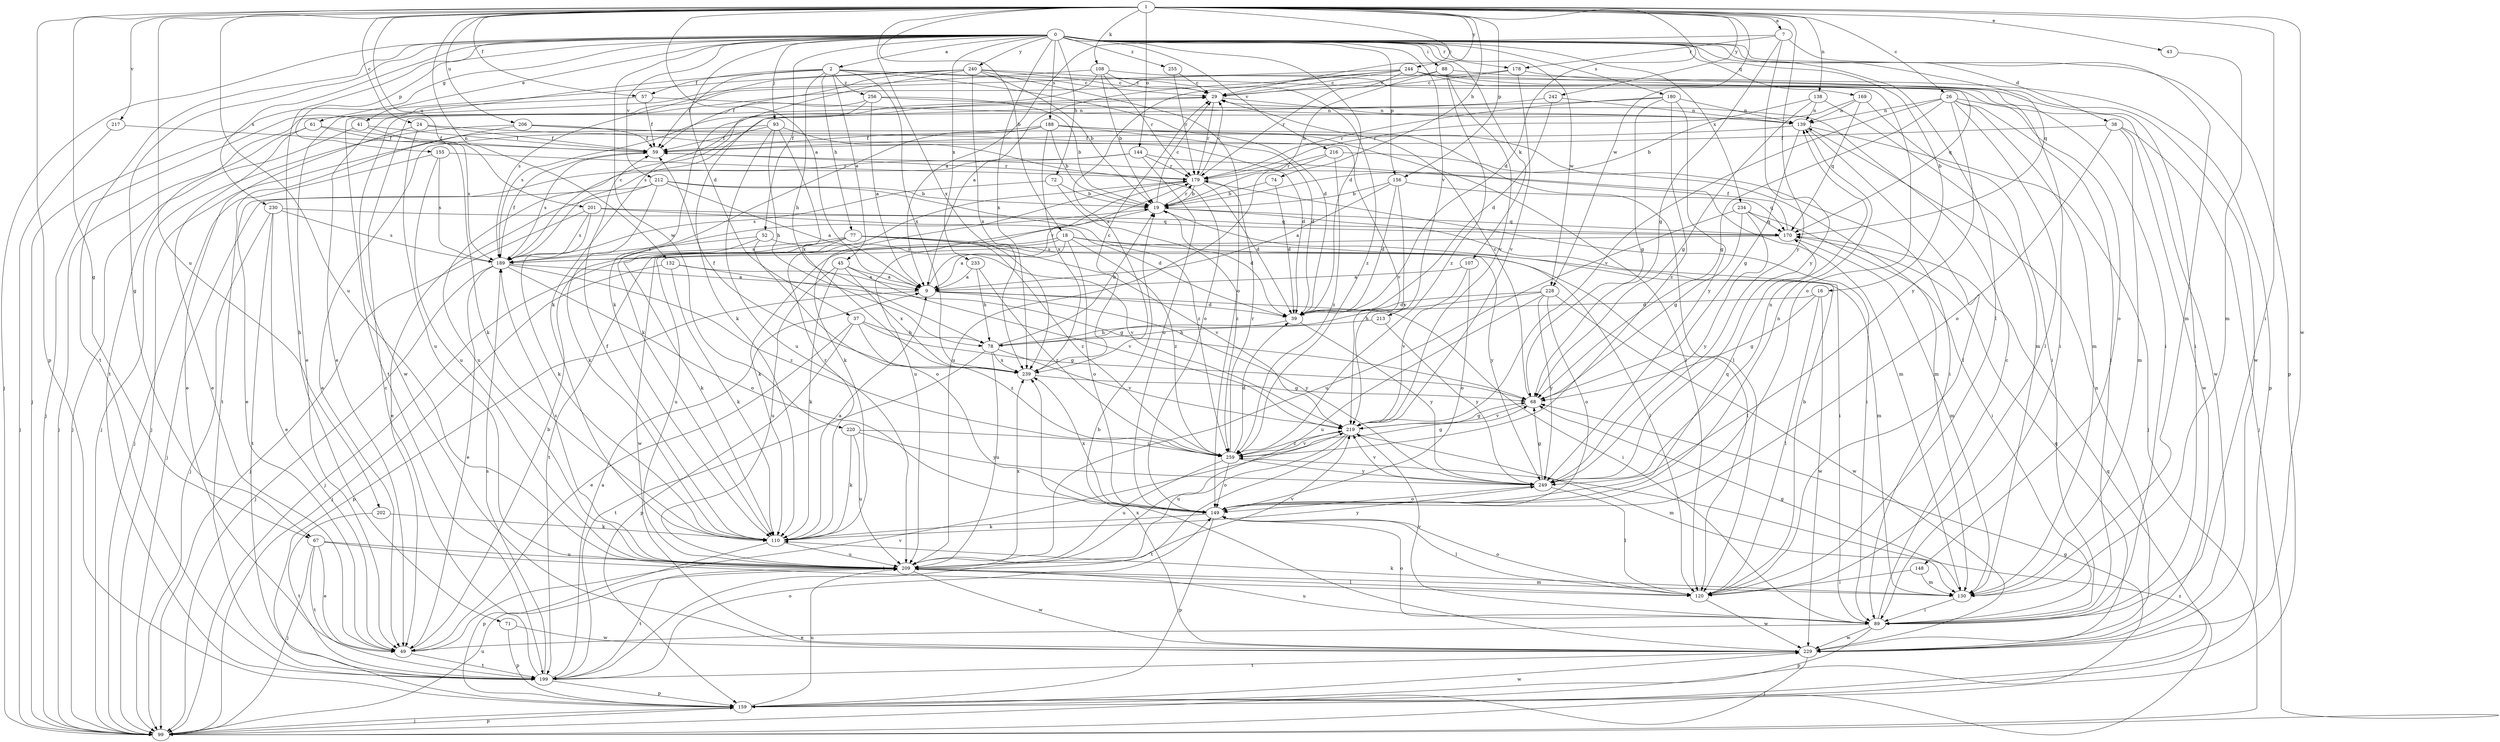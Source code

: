 strict digraph  {
0;
1;
2;
7;
9;
16;
18;
19;
24;
26;
29;
37;
38;
39;
41;
43;
45;
49;
52;
57;
59;
61;
67;
68;
71;
72;
74;
77;
78;
88;
89;
93;
99;
107;
108;
110;
120;
130;
132;
138;
139;
144;
148;
149;
155;
156;
159;
169;
170;
178;
179;
180;
188;
189;
199;
201;
202;
206;
209;
212;
213;
216;
217;
219;
220;
228;
229;
230;
233;
234;
239;
240;
242;
244;
249;
255;
256;
259;
0 -> 2  [label=a];
0 -> 16  [label=b];
0 -> 37  [label=d];
0 -> 38  [label=d];
0 -> 39  [label=d];
0 -> 41  [label=e];
0 -> 52  [label=f];
0 -> 61  [label=g];
0 -> 67  [label=g];
0 -> 71  [label=h];
0 -> 72  [label=h];
0 -> 88  [label=i];
0 -> 93  [label=j];
0 -> 99  [label=j];
0 -> 107  [label=k];
0 -> 120  [label=l];
0 -> 130  [label=m];
0 -> 155  [label=p];
0 -> 156  [label=p];
0 -> 169  [label=q];
0 -> 170  [label=q];
0 -> 178  [label=r];
0 -> 180  [label=s];
0 -> 188  [label=s];
0 -> 199  [label=t];
0 -> 212  [label=v];
0 -> 213  [label=v];
0 -> 216  [label=v];
0 -> 220  [label=w];
0 -> 228  [label=w];
0 -> 230  [label=x];
0 -> 233  [label=x];
0 -> 234  [label=x];
0 -> 239  [label=x];
0 -> 240  [label=y];
0 -> 255  [label=z];
1 -> 7  [label=a];
1 -> 9  [label=a];
1 -> 18  [label=b];
1 -> 24  [label=c];
1 -> 26  [label=c];
1 -> 29  [label=c];
1 -> 39  [label=d];
1 -> 43  [label=e];
1 -> 57  [label=f];
1 -> 67  [label=g];
1 -> 74  [label=h];
1 -> 89  [label=i];
1 -> 108  [label=k];
1 -> 132  [label=n];
1 -> 138  [label=n];
1 -> 144  [label=o];
1 -> 156  [label=p];
1 -> 159  [label=p];
1 -> 201  [label=u];
1 -> 202  [label=u];
1 -> 206  [label=u];
1 -> 209  [label=u];
1 -> 217  [label=v];
1 -> 228  [label=w];
1 -> 229  [label=w];
1 -> 239  [label=x];
1 -> 242  [label=y];
1 -> 244  [label=y];
1 -> 249  [label=y];
2 -> 29  [label=c];
2 -> 39  [label=d];
2 -> 45  [label=e];
2 -> 49  [label=e];
2 -> 57  [label=f];
2 -> 59  [label=f];
2 -> 77  [label=h];
2 -> 78  [label=h];
2 -> 148  [label=o];
2 -> 239  [label=x];
2 -> 256  [label=z];
7 -> 9  [label=a];
7 -> 68  [label=g];
7 -> 159  [label=p];
7 -> 178  [label=r];
7 -> 249  [label=y];
9 -> 39  [label=d];
9 -> 89  [label=i];
9 -> 159  [label=p];
9 -> 179  [label=r];
9 -> 249  [label=y];
16 -> 39  [label=d];
16 -> 68  [label=g];
16 -> 120  [label=l];
16 -> 229  [label=w];
18 -> 9  [label=a];
18 -> 120  [label=l];
18 -> 130  [label=m];
18 -> 149  [label=o];
18 -> 189  [label=s];
18 -> 209  [label=u];
18 -> 259  [label=z];
19 -> 29  [label=c];
19 -> 39  [label=d];
19 -> 89  [label=i];
19 -> 110  [label=k];
19 -> 170  [label=q];
19 -> 179  [label=r];
24 -> 39  [label=d];
24 -> 49  [label=e];
24 -> 59  [label=f];
24 -> 209  [label=u];
26 -> 68  [label=g];
26 -> 89  [label=i];
26 -> 120  [label=l];
26 -> 130  [label=m];
26 -> 139  [label=n];
26 -> 219  [label=v];
26 -> 229  [label=w];
26 -> 249  [label=y];
29 -> 139  [label=n];
29 -> 179  [label=r];
37 -> 49  [label=e];
37 -> 68  [label=g];
37 -> 78  [label=h];
37 -> 159  [label=p];
37 -> 259  [label=z];
38 -> 59  [label=f];
38 -> 99  [label=j];
38 -> 130  [label=m];
38 -> 149  [label=o];
38 -> 229  [label=w];
39 -> 78  [label=h];
39 -> 249  [label=y];
41 -> 59  [label=f];
41 -> 99  [label=j];
41 -> 189  [label=s];
43 -> 130  [label=m];
45 -> 9  [label=a];
45 -> 110  [label=k];
45 -> 209  [label=u];
45 -> 219  [label=v];
45 -> 239  [label=x];
49 -> 19  [label=b];
49 -> 199  [label=t];
49 -> 219  [label=v];
52 -> 110  [label=k];
52 -> 149  [label=o];
52 -> 189  [label=s];
52 -> 219  [label=v];
57 -> 59  [label=f];
57 -> 99  [label=j];
57 -> 139  [label=n];
59 -> 179  [label=r];
59 -> 189  [label=s];
61 -> 49  [label=e];
61 -> 59  [label=f];
61 -> 99  [label=j];
61 -> 110  [label=k];
67 -> 49  [label=e];
67 -> 99  [label=j];
67 -> 120  [label=l];
67 -> 199  [label=t];
67 -> 209  [label=u];
68 -> 29  [label=c];
68 -> 219  [label=v];
71 -> 159  [label=p];
71 -> 229  [label=w];
72 -> 19  [label=b];
72 -> 189  [label=s];
72 -> 259  [label=z];
74 -> 19  [label=b];
74 -> 39  [label=d];
77 -> 99  [label=j];
77 -> 120  [label=l];
77 -> 189  [label=s];
77 -> 199  [label=t];
77 -> 219  [label=v];
77 -> 229  [label=w];
77 -> 249  [label=y];
77 -> 259  [label=z];
78 -> 19  [label=b];
78 -> 199  [label=t];
78 -> 209  [label=u];
78 -> 219  [label=v];
78 -> 239  [label=x];
88 -> 19  [label=b];
88 -> 29  [label=c];
88 -> 89  [label=i];
88 -> 219  [label=v];
88 -> 259  [label=z];
89 -> 29  [label=c];
89 -> 49  [label=e];
89 -> 149  [label=o];
89 -> 159  [label=p];
89 -> 209  [label=u];
89 -> 219  [label=v];
89 -> 229  [label=w];
93 -> 59  [label=f];
93 -> 78  [label=h];
93 -> 99  [label=j];
93 -> 149  [label=o];
93 -> 209  [label=u];
93 -> 239  [label=x];
99 -> 159  [label=p];
99 -> 209  [label=u];
99 -> 259  [label=z];
107 -> 9  [label=a];
107 -> 149  [label=o];
107 -> 219  [label=v];
108 -> 19  [label=b];
108 -> 29  [label=c];
108 -> 89  [label=i];
108 -> 110  [label=k];
108 -> 179  [label=r];
108 -> 199  [label=t];
110 -> 9  [label=a];
110 -> 59  [label=f];
110 -> 159  [label=p];
110 -> 179  [label=r];
110 -> 209  [label=u];
110 -> 249  [label=y];
120 -> 19  [label=b];
120 -> 149  [label=o];
120 -> 229  [label=w];
130 -> 68  [label=g];
130 -> 89  [label=i];
130 -> 110  [label=k];
132 -> 9  [label=a];
132 -> 68  [label=g];
132 -> 99  [label=j];
132 -> 110  [label=k];
138 -> 19  [label=b];
138 -> 68  [label=g];
138 -> 130  [label=m];
138 -> 139  [label=n];
139 -> 59  [label=f];
139 -> 68  [label=g];
139 -> 99  [label=j];
139 -> 120  [label=l];
144 -> 49  [label=e];
144 -> 130  [label=m];
144 -> 149  [label=o];
144 -> 179  [label=r];
144 -> 209  [label=u];
148 -> 120  [label=l];
148 -> 130  [label=m];
149 -> 110  [label=k];
149 -> 120  [label=l];
149 -> 139  [label=n];
149 -> 159  [label=p];
149 -> 170  [label=q];
149 -> 239  [label=x];
155 -> 99  [label=j];
155 -> 179  [label=r];
155 -> 189  [label=s];
155 -> 209  [label=u];
156 -> 9  [label=a];
156 -> 19  [label=b];
156 -> 39  [label=d];
156 -> 170  [label=q];
156 -> 219  [label=v];
159 -> 68  [label=g];
159 -> 99  [label=j];
159 -> 170  [label=q];
159 -> 209  [label=u];
159 -> 229  [label=w];
169 -> 89  [label=i];
169 -> 139  [label=n];
169 -> 170  [label=q];
169 -> 179  [label=r];
170 -> 59  [label=f];
170 -> 130  [label=m];
170 -> 189  [label=s];
178 -> 29  [label=c];
178 -> 49  [label=e];
178 -> 159  [label=p];
178 -> 219  [label=v];
179 -> 19  [label=b];
179 -> 29  [label=c];
179 -> 39  [label=d];
179 -> 89  [label=i];
179 -> 110  [label=k];
179 -> 209  [label=u];
180 -> 68  [label=g];
180 -> 139  [label=n];
180 -> 179  [label=r];
180 -> 189  [label=s];
180 -> 249  [label=y];
180 -> 259  [label=z];
188 -> 19  [label=b];
188 -> 39  [label=d];
188 -> 49  [label=e];
188 -> 59  [label=f];
188 -> 89  [label=i];
188 -> 110  [label=k];
188 -> 120  [label=l];
188 -> 239  [label=x];
189 -> 9  [label=a];
189 -> 29  [label=c];
189 -> 49  [label=e];
189 -> 59  [label=f];
189 -> 99  [label=j];
189 -> 149  [label=o];
189 -> 259  [label=z];
199 -> 9  [label=a];
199 -> 29  [label=c];
199 -> 149  [label=o];
199 -> 159  [label=p];
199 -> 189  [label=s];
201 -> 39  [label=d];
201 -> 99  [label=j];
201 -> 110  [label=k];
201 -> 170  [label=q];
201 -> 189  [label=s];
202 -> 110  [label=k];
202 -> 199  [label=t];
206 -> 59  [label=f];
206 -> 99  [label=j];
206 -> 120  [label=l];
206 -> 199  [label=t];
206 -> 219  [label=v];
209 -> 120  [label=l];
209 -> 130  [label=m];
209 -> 189  [label=s];
209 -> 199  [label=t];
209 -> 219  [label=v];
209 -> 229  [label=w];
209 -> 239  [label=x];
212 -> 9  [label=a];
212 -> 19  [label=b];
212 -> 49  [label=e];
212 -> 99  [label=j];
212 -> 110  [label=k];
212 -> 259  [label=z];
213 -> 78  [label=h];
213 -> 249  [label=y];
216 -> 130  [label=m];
216 -> 179  [label=r];
216 -> 209  [label=u];
216 -> 259  [label=z];
217 -> 59  [label=f];
217 -> 99  [label=j];
219 -> 68  [label=g];
219 -> 130  [label=m];
219 -> 199  [label=t];
219 -> 209  [label=u];
219 -> 259  [label=z];
220 -> 110  [label=k];
220 -> 209  [label=u];
220 -> 249  [label=y];
220 -> 259  [label=z];
228 -> 39  [label=d];
228 -> 78  [label=h];
228 -> 149  [label=o];
228 -> 209  [label=u];
228 -> 229  [label=w];
228 -> 249  [label=y];
229 -> 19  [label=b];
229 -> 99  [label=j];
229 -> 139  [label=n];
229 -> 170  [label=q];
229 -> 199  [label=t];
229 -> 239  [label=x];
230 -> 49  [label=e];
230 -> 99  [label=j];
230 -> 170  [label=q];
230 -> 189  [label=s];
230 -> 199  [label=t];
233 -> 9  [label=a];
233 -> 78  [label=h];
233 -> 259  [label=z];
234 -> 68  [label=g];
234 -> 89  [label=i];
234 -> 170  [label=q];
234 -> 209  [label=u];
234 -> 249  [label=y];
239 -> 29  [label=c];
239 -> 59  [label=f];
239 -> 68  [label=g];
240 -> 19  [label=b];
240 -> 29  [label=c];
240 -> 59  [label=f];
240 -> 99  [label=j];
240 -> 110  [label=k];
240 -> 149  [label=o];
240 -> 189  [label=s];
240 -> 239  [label=x];
240 -> 259  [label=z];
242 -> 39  [label=d];
242 -> 110  [label=k];
242 -> 139  [label=n];
244 -> 9  [label=a];
244 -> 29  [label=c];
244 -> 89  [label=i];
244 -> 149  [label=o];
244 -> 170  [label=q];
244 -> 179  [label=r];
244 -> 199  [label=t];
244 -> 229  [label=w];
244 -> 239  [label=x];
249 -> 68  [label=g];
249 -> 120  [label=l];
249 -> 139  [label=n];
249 -> 149  [label=o];
249 -> 219  [label=v];
255 -> 29  [label=c];
255 -> 179  [label=r];
256 -> 9  [label=a];
256 -> 19  [label=b];
256 -> 139  [label=n];
256 -> 189  [label=s];
256 -> 229  [label=w];
259 -> 39  [label=d];
259 -> 68  [label=g];
259 -> 149  [label=o];
259 -> 179  [label=r];
259 -> 209  [label=u];
259 -> 219  [label=v];
259 -> 249  [label=y];
}
